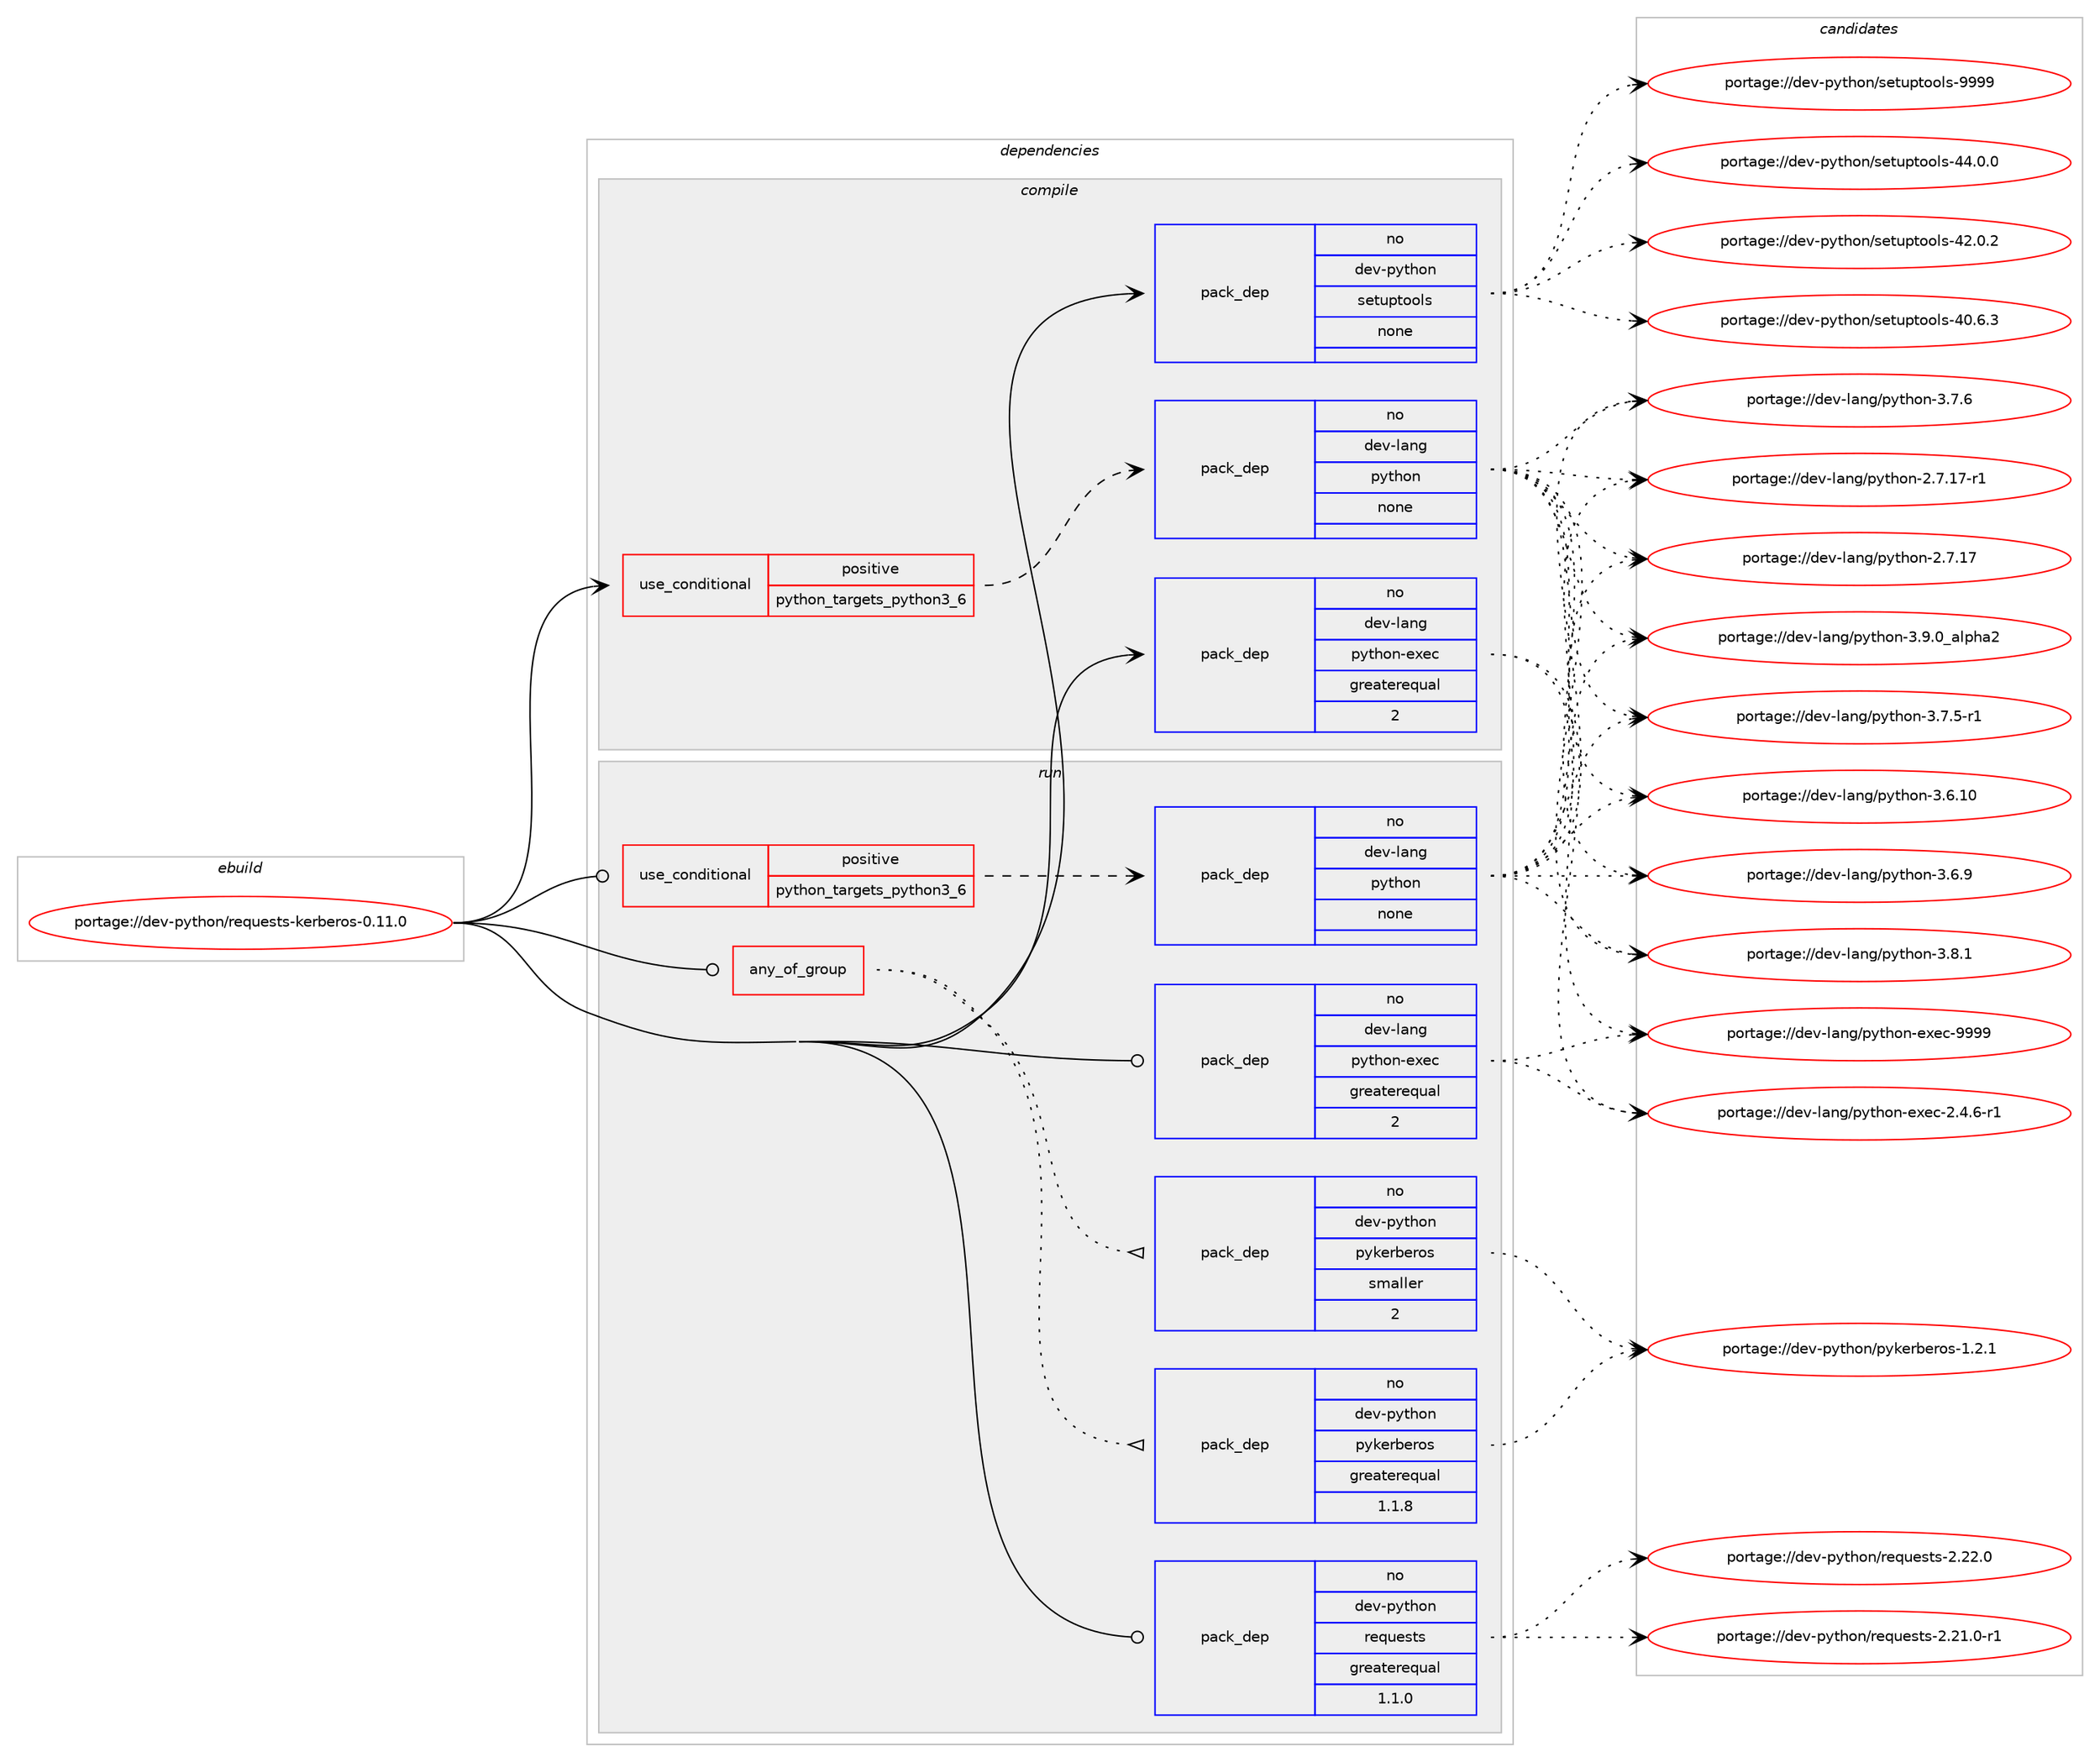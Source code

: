 digraph prolog {

# *************
# Graph options
# *************

newrank=true;
concentrate=true;
compound=true;
graph [rankdir=LR,fontname=Helvetica,fontsize=10,ranksep=1.5];#, ranksep=2.5, nodesep=0.2];
edge  [arrowhead=vee];
node  [fontname=Helvetica,fontsize=10];

# **********
# The ebuild
# **********

subgraph cluster_leftcol {
color=gray;
label=<<i>ebuild</i>>;
id [label="portage://dev-python/requests-kerberos-0.11.0", color=red, width=4, href="../dev-python/requests-kerberos-0.11.0.svg"];
}

# ****************
# The dependencies
# ****************

subgraph cluster_midcol {
color=gray;
label=<<i>dependencies</i>>;
subgraph cluster_compile {
fillcolor="#eeeeee";
style=filled;
label=<<i>compile</i>>;
subgraph cond106751 {
dependency428226 [label=<<TABLE BORDER="0" CELLBORDER="1" CELLSPACING="0" CELLPADDING="4"><TR><TD ROWSPAN="3" CELLPADDING="10">use_conditional</TD></TR><TR><TD>positive</TD></TR><TR><TD>python_targets_python3_6</TD></TR></TABLE>>, shape=none, color=red];
subgraph pack316576 {
dependency428227 [label=<<TABLE BORDER="0" CELLBORDER="1" CELLSPACING="0" CELLPADDING="4" WIDTH="220"><TR><TD ROWSPAN="6" CELLPADDING="30">pack_dep</TD></TR><TR><TD WIDTH="110">no</TD></TR><TR><TD>dev-lang</TD></TR><TR><TD>python</TD></TR><TR><TD>none</TD></TR><TR><TD></TD></TR></TABLE>>, shape=none, color=blue];
}
dependency428226:e -> dependency428227:w [weight=20,style="dashed",arrowhead="vee"];
}
id:e -> dependency428226:w [weight=20,style="solid",arrowhead="vee"];
subgraph pack316577 {
dependency428228 [label=<<TABLE BORDER="0" CELLBORDER="1" CELLSPACING="0" CELLPADDING="4" WIDTH="220"><TR><TD ROWSPAN="6" CELLPADDING="30">pack_dep</TD></TR><TR><TD WIDTH="110">no</TD></TR><TR><TD>dev-lang</TD></TR><TR><TD>python-exec</TD></TR><TR><TD>greaterequal</TD></TR><TR><TD>2</TD></TR></TABLE>>, shape=none, color=blue];
}
id:e -> dependency428228:w [weight=20,style="solid",arrowhead="vee"];
subgraph pack316578 {
dependency428229 [label=<<TABLE BORDER="0" CELLBORDER="1" CELLSPACING="0" CELLPADDING="4" WIDTH="220"><TR><TD ROWSPAN="6" CELLPADDING="30">pack_dep</TD></TR><TR><TD WIDTH="110">no</TD></TR><TR><TD>dev-python</TD></TR><TR><TD>setuptools</TD></TR><TR><TD>none</TD></TR><TR><TD></TD></TR></TABLE>>, shape=none, color=blue];
}
id:e -> dependency428229:w [weight=20,style="solid",arrowhead="vee"];
}
subgraph cluster_compileandrun {
fillcolor="#eeeeee";
style=filled;
label=<<i>compile and run</i>>;
}
subgraph cluster_run {
fillcolor="#eeeeee";
style=filled;
label=<<i>run</i>>;
subgraph any4688 {
dependency428230 [label=<<TABLE BORDER="0" CELLBORDER="1" CELLSPACING="0" CELLPADDING="4"><TR><TD CELLPADDING="10">any_of_group</TD></TR></TABLE>>, shape=none, color=red];subgraph pack316579 {
dependency428231 [label=<<TABLE BORDER="0" CELLBORDER="1" CELLSPACING="0" CELLPADDING="4" WIDTH="220"><TR><TD ROWSPAN="6" CELLPADDING="30">pack_dep</TD></TR><TR><TD WIDTH="110">no</TD></TR><TR><TD>dev-python</TD></TR><TR><TD>pykerberos</TD></TR><TR><TD>greaterequal</TD></TR><TR><TD>1.1.8</TD></TR></TABLE>>, shape=none, color=blue];
}
dependency428230:e -> dependency428231:w [weight=20,style="dotted",arrowhead="oinv"];
subgraph pack316580 {
dependency428232 [label=<<TABLE BORDER="0" CELLBORDER="1" CELLSPACING="0" CELLPADDING="4" WIDTH="220"><TR><TD ROWSPAN="6" CELLPADDING="30">pack_dep</TD></TR><TR><TD WIDTH="110">no</TD></TR><TR><TD>dev-python</TD></TR><TR><TD>pykerberos</TD></TR><TR><TD>smaller</TD></TR><TR><TD>2</TD></TR></TABLE>>, shape=none, color=blue];
}
dependency428230:e -> dependency428232:w [weight=20,style="dotted",arrowhead="oinv"];
}
id:e -> dependency428230:w [weight=20,style="solid",arrowhead="odot"];
subgraph cond106752 {
dependency428233 [label=<<TABLE BORDER="0" CELLBORDER="1" CELLSPACING="0" CELLPADDING="4"><TR><TD ROWSPAN="3" CELLPADDING="10">use_conditional</TD></TR><TR><TD>positive</TD></TR><TR><TD>python_targets_python3_6</TD></TR></TABLE>>, shape=none, color=red];
subgraph pack316581 {
dependency428234 [label=<<TABLE BORDER="0" CELLBORDER="1" CELLSPACING="0" CELLPADDING="4" WIDTH="220"><TR><TD ROWSPAN="6" CELLPADDING="30">pack_dep</TD></TR><TR><TD WIDTH="110">no</TD></TR><TR><TD>dev-lang</TD></TR><TR><TD>python</TD></TR><TR><TD>none</TD></TR><TR><TD></TD></TR></TABLE>>, shape=none, color=blue];
}
dependency428233:e -> dependency428234:w [weight=20,style="dashed",arrowhead="vee"];
}
id:e -> dependency428233:w [weight=20,style="solid",arrowhead="odot"];
subgraph pack316582 {
dependency428235 [label=<<TABLE BORDER="0" CELLBORDER="1" CELLSPACING="0" CELLPADDING="4" WIDTH="220"><TR><TD ROWSPAN="6" CELLPADDING="30">pack_dep</TD></TR><TR><TD WIDTH="110">no</TD></TR><TR><TD>dev-lang</TD></TR><TR><TD>python-exec</TD></TR><TR><TD>greaterequal</TD></TR><TR><TD>2</TD></TR></TABLE>>, shape=none, color=blue];
}
id:e -> dependency428235:w [weight=20,style="solid",arrowhead="odot"];
subgraph pack316583 {
dependency428236 [label=<<TABLE BORDER="0" CELLBORDER="1" CELLSPACING="0" CELLPADDING="4" WIDTH="220"><TR><TD ROWSPAN="6" CELLPADDING="30">pack_dep</TD></TR><TR><TD WIDTH="110">no</TD></TR><TR><TD>dev-python</TD></TR><TR><TD>requests</TD></TR><TR><TD>greaterequal</TD></TR><TR><TD>1.1.0</TD></TR></TABLE>>, shape=none, color=blue];
}
id:e -> dependency428236:w [weight=20,style="solid",arrowhead="odot"];
}
}

# **************
# The candidates
# **************

subgraph cluster_choices {
rank=same;
color=gray;
label=<<i>candidates</i>>;

subgraph choice316576 {
color=black;
nodesep=1;
choice10010111845108971101034711212111610411111045514657464895971081121049750 [label="portage://dev-lang/python-3.9.0_alpha2", color=red, width=4,href="../dev-lang/python-3.9.0_alpha2.svg"];
choice100101118451089711010347112121116104111110455146564649 [label="portage://dev-lang/python-3.8.1", color=red, width=4,href="../dev-lang/python-3.8.1.svg"];
choice100101118451089711010347112121116104111110455146554654 [label="portage://dev-lang/python-3.7.6", color=red, width=4,href="../dev-lang/python-3.7.6.svg"];
choice1001011184510897110103471121211161041111104551465546534511449 [label="portage://dev-lang/python-3.7.5-r1", color=red, width=4,href="../dev-lang/python-3.7.5-r1.svg"];
choice100101118451089711010347112121116104111110455146544657 [label="portage://dev-lang/python-3.6.9", color=red, width=4,href="../dev-lang/python-3.6.9.svg"];
choice10010111845108971101034711212111610411111045514654464948 [label="portage://dev-lang/python-3.6.10", color=red, width=4,href="../dev-lang/python-3.6.10.svg"];
choice100101118451089711010347112121116104111110455046554649554511449 [label="portage://dev-lang/python-2.7.17-r1", color=red, width=4,href="../dev-lang/python-2.7.17-r1.svg"];
choice10010111845108971101034711212111610411111045504655464955 [label="portage://dev-lang/python-2.7.17", color=red, width=4,href="../dev-lang/python-2.7.17.svg"];
dependency428227:e -> choice10010111845108971101034711212111610411111045514657464895971081121049750:w [style=dotted,weight="100"];
dependency428227:e -> choice100101118451089711010347112121116104111110455146564649:w [style=dotted,weight="100"];
dependency428227:e -> choice100101118451089711010347112121116104111110455146554654:w [style=dotted,weight="100"];
dependency428227:e -> choice1001011184510897110103471121211161041111104551465546534511449:w [style=dotted,weight="100"];
dependency428227:e -> choice100101118451089711010347112121116104111110455146544657:w [style=dotted,weight="100"];
dependency428227:e -> choice10010111845108971101034711212111610411111045514654464948:w [style=dotted,weight="100"];
dependency428227:e -> choice100101118451089711010347112121116104111110455046554649554511449:w [style=dotted,weight="100"];
dependency428227:e -> choice10010111845108971101034711212111610411111045504655464955:w [style=dotted,weight="100"];
}
subgraph choice316577 {
color=black;
nodesep=1;
choice10010111845108971101034711212111610411111045101120101994557575757 [label="portage://dev-lang/python-exec-9999", color=red, width=4,href="../dev-lang/python-exec-9999.svg"];
choice10010111845108971101034711212111610411111045101120101994550465246544511449 [label="portage://dev-lang/python-exec-2.4.6-r1", color=red, width=4,href="../dev-lang/python-exec-2.4.6-r1.svg"];
dependency428228:e -> choice10010111845108971101034711212111610411111045101120101994557575757:w [style=dotted,weight="100"];
dependency428228:e -> choice10010111845108971101034711212111610411111045101120101994550465246544511449:w [style=dotted,weight="100"];
}
subgraph choice316578 {
color=black;
nodesep=1;
choice10010111845112121116104111110471151011161171121161111111081154557575757 [label="portage://dev-python/setuptools-9999", color=red, width=4,href="../dev-python/setuptools-9999.svg"];
choice100101118451121211161041111104711510111611711211611111110811545525246484648 [label="portage://dev-python/setuptools-44.0.0", color=red, width=4,href="../dev-python/setuptools-44.0.0.svg"];
choice100101118451121211161041111104711510111611711211611111110811545525046484650 [label="portage://dev-python/setuptools-42.0.2", color=red, width=4,href="../dev-python/setuptools-42.0.2.svg"];
choice100101118451121211161041111104711510111611711211611111110811545524846544651 [label="portage://dev-python/setuptools-40.6.3", color=red, width=4,href="../dev-python/setuptools-40.6.3.svg"];
dependency428229:e -> choice10010111845112121116104111110471151011161171121161111111081154557575757:w [style=dotted,weight="100"];
dependency428229:e -> choice100101118451121211161041111104711510111611711211611111110811545525246484648:w [style=dotted,weight="100"];
dependency428229:e -> choice100101118451121211161041111104711510111611711211611111110811545525046484650:w [style=dotted,weight="100"];
dependency428229:e -> choice100101118451121211161041111104711510111611711211611111110811545524846544651:w [style=dotted,weight="100"];
}
subgraph choice316579 {
color=black;
nodesep=1;
choice100101118451121211161041111104711212110710111498101114111115454946504649 [label="portage://dev-python/pykerberos-1.2.1", color=red, width=4,href="../dev-python/pykerberos-1.2.1.svg"];
dependency428231:e -> choice100101118451121211161041111104711212110710111498101114111115454946504649:w [style=dotted,weight="100"];
}
subgraph choice316580 {
color=black;
nodesep=1;
choice100101118451121211161041111104711212110710111498101114111115454946504649 [label="portage://dev-python/pykerberos-1.2.1", color=red, width=4,href="../dev-python/pykerberos-1.2.1.svg"];
dependency428232:e -> choice100101118451121211161041111104711212110710111498101114111115454946504649:w [style=dotted,weight="100"];
}
subgraph choice316581 {
color=black;
nodesep=1;
choice10010111845108971101034711212111610411111045514657464895971081121049750 [label="portage://dev-lang/python-3.9.0_alpha2", color=red, width=4,href="../dev-lang/python-3.9.0_alpha2.svg"];
choice100101118451089711010347112121116104111110455146564649 [label="portage://dev-lang/python-3.8.1", color=red, width=4,href="../dev-lang/python-3.8.1.svg"];
choice100101118451089711010347112121116104111110455146554654 [label="portage://dev-lang/python-3.7.6", color=red, width=4,href="../dev-lang/python-3.7.6.svg"];
choice1001011184510897110103471121211161041111104551465546534511449 [label="portage://dev-lang/python-3.7.5-r1", color=red, width=4,href="../dev-lang/python-3.7.5-r1.svg"];
choice100101118451089711010347112121116104111110455146544657 [label="portage://dev-lang/python-3.6.9", color=red, width=4,href="../dev-lang/python-3.6.9.svg"];
choice10010111845108971101034711212111610411111045514654464948 [label="portage://dev-lang/python-3.6.10", color=red, width=4,href="../dev-lang/python-3.6.10.svg"];
choice100101118451089711010347112121116104111110455046554649554511449 [label="portage://dev-lang/python-2.7.17-r1", color=red, width=4,href="../dev-lang/python-2.7.17-r1.svg"];
choice10010111845108971101034711212111610411111045504655464955 [label="portage://dev-lang/python-2.7.17", color=red, width=4,href="../dev-lang/python-2.7.17.svg"];
dependency428234:e -> choice10010111845108971101034711212111610411111045514657464895971081121049750:w [style=dotted,weight="100"];
dependency428234:e -> choice100101118451089711010347112121116104111110455146564649:w [style=dotted,weight="100"];
dependency428234:e -> choice100101118451089711010347112121116104111110455146554654:w [style=dotted,weight="100"];
dependency428234:e -> choice1001011184510897110103471121211161041111104551465546534511449:w [style=dotted,weight="100"];
dependency428234:e -> choice100101118451089711010347112121116104111110455146544657:w [style=dotted,weight="100"];
dependency428234:e -> choice10010111845108971101034711212111610411111045514654464948:w [style=dotted,weight="100"];
dependency428234:e -> choice100101118451089711010347112121116104111110455046554649554511449:w [style=dotted,weight="100"];
dependency428234:e -> choice10010111845108971101034711212111610411111045504655464955:w [style=dotted,weight="100"];
}
subgraph choice316582 {
color=black;
nodesep=1;
choice10010111845108971101034711212111610411111045101120101994557575757 [label="portage://dev-lang/python-exec-9999", color=red, width=4,href="../dev-lang/python-exec-9999.svg"];
choice10010111845108971101034711212111610411111045101120101994550465246544511449 [label="portage://dev-lang/python-exec-2.4.6-r1", color=red, width=4,href="../dev-lang/python-exec-2.4.6-r1.svg"];
dependency428235:e -> choice10010111845108971101034711212111610411111045101120101994557575757:w [style=dotted,weight="100"];
dependency428235:e -> choice10010111845108971101034711212111610411111045101120101994550465246544511449:w [style=dotted,weight="100"];
}
subgraph choice316583 {
color=black;
nodesep=1;
choice100101118451121211161041111104711410111311710111511611545504650504648 [label="portage://dev-python/requests-2.22.0", color=red, width=4,href="../dev-python/requests-2.22.0.svg"];
choice1001011184511212111610411111047114101113117101115116115455046504946484511449 [label="portage://dev-python/requests-2.21.0-r1", color=red, width=4,href="../dev-python/requests-2.21.0-r1.svg"];
dependency428236:e -> choice100101118451121211161041111104711410111311710111511611545504650504648:w [style=dotted,weight="100"];
dependency428236:e -> choice1001011184511212111610411111047114101113117101115116115455046504946484511449:w [style=dotted,weight="100"];
}
}

}
